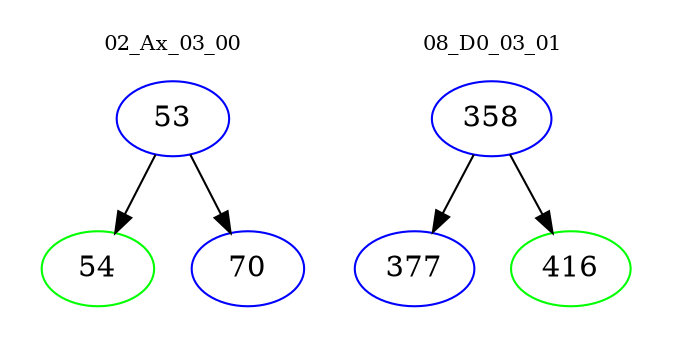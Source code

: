 digraph{
subgraph cluster_0 {
color = white
label = "02_Ax_03_00";
fontsize=10;
T0_53 [label="53", color="blue"]
T0_53 -> T0_54 [color="black"]
T0_54 [label="54", color="green"]
T0_53 -> T0_70 [color="black"]
T0_70 [label="70", color="blue"]
}
subgraph cluster_1 {
color = white
label = "08_D0_03_01";
fontsize=10;
T1_358 [label="358", color="blue"]
T1_358 -> T1_377 [color="black"]
T1_377 [label="377", color="blue"]
T1_358 -> T1_416 [color="black"]
T1_416 [label="416", color="green"]
}
}
